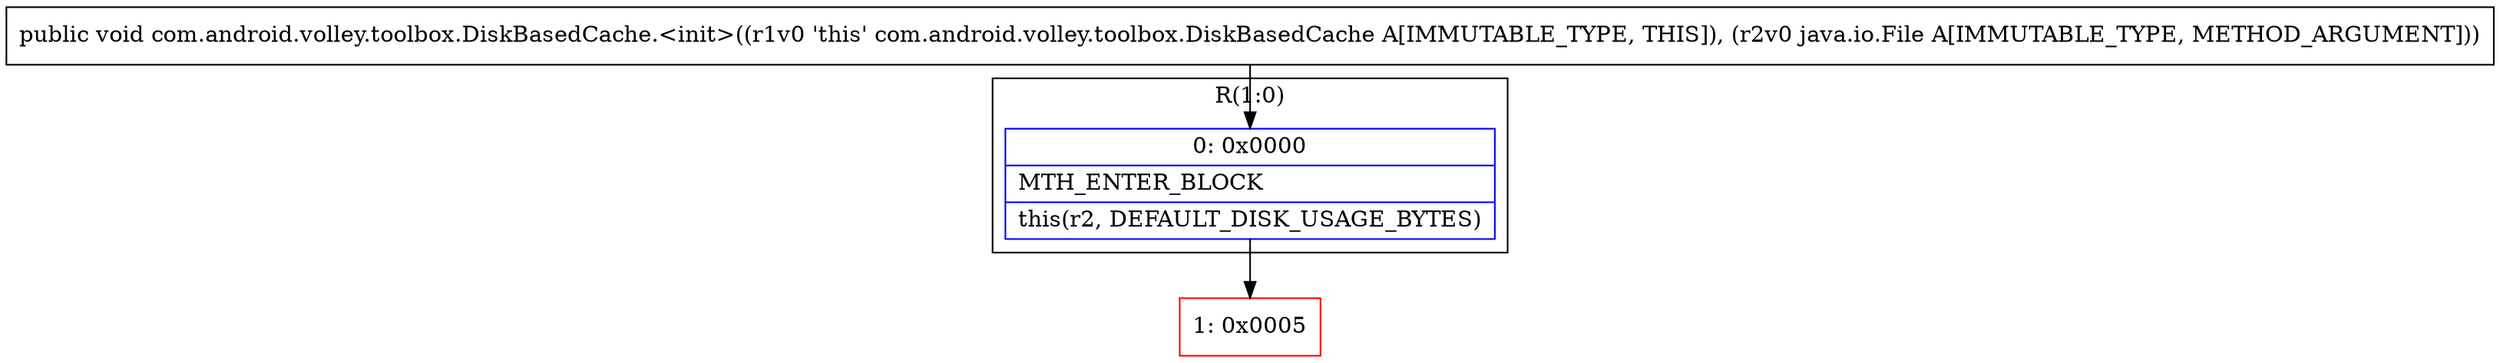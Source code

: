 digraph "CFG forcom.android.volley.toolbox.DiskBasedCache.\<init\>(Ljava\/io\/File;)V" {
subgraph cluster_Region_1500764402 {
label = "R(1:0)";
node [shape=record,color=blue];
Node_0 [shape=record,label="{0\:\ 0x0000|MTH_ENTER_BLOCK\l|this(r2, DEFAULT_DISK_USAGE_BYTES)\l}"];
}
Node_1 [shape=record,color=red,label="{1\:\ 0x0005}"];
MethodNode[shape=record,label="{public void com.android.volley.toolbox.DiskBasedCache.\<init\>((r1v0 'this' com.android.volley.toolbox.DiskBasedCache A[IMMUTABLE_TYPE, THIS]), (r2v0 java.io.File A[IMMUTABLE_TYPE, METHOD_ARGUMENT])) }"];
MethodNode -> Node_0;
Node_0 -> Node_1;
}

